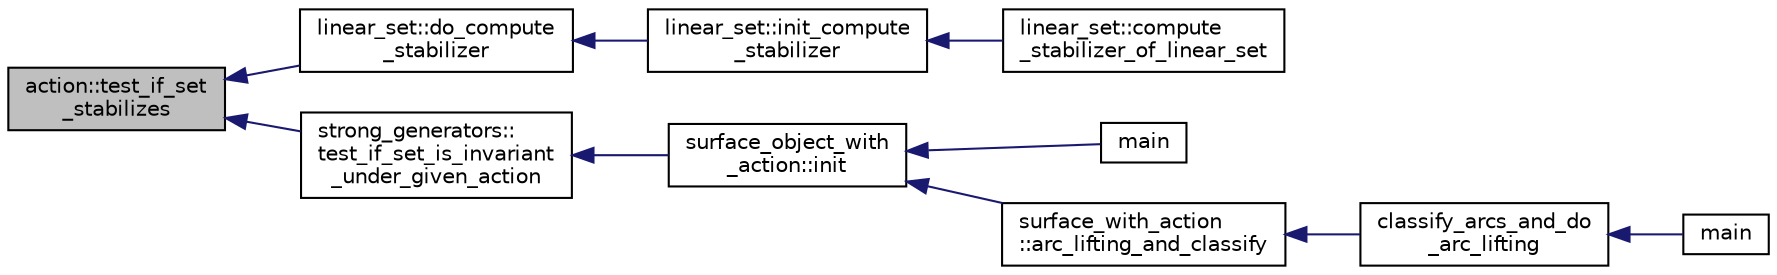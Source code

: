 digraph "action::test_if_set_stabilizes"
{
  edge [fontname="Helvetica",fontsize="10",labelfontname="Helvetica",labelfontsize="10"];
  node [fontname="Helvetica",fontsize="10",shape=record];
  rankdir="LR";
  Node35628 [label="action::test_if_set\l_stabilizes",height=0.2,width=0.4,color="black", fillcolor="grey75", style="filled", fontcolor="black"];
  Node35628 -> Node35629 [dir="back",color="midnightblue",fontsize="10",style="solid",fontname="Helvetica"];
  Node35629 [label="linear_set::do_compute\l_stabilizer",height=0.2,width=0.4,color="black", fillcolor="white", style="filled",URL="$dd/d86/classlinear__set.html#ae8f58ded28fb5370f4459cca42b7463b"];
  Node35629 -> Node35630 [dir="back",color="midnightblue",fontsize="10",style="solid",fontname="Helvetica"];
  Node35630 [label="linear_set::init_compute\l_stabilizer",height=0.2,width=0.4,color="black", fillcolor="white", style="filled",URL="$dd/d86/classlinear__set.html#a0cc3eaec1896fdc977b62e94623b055b"];
  Node35630 -> Node35631 [dir="back",color="midnightblue",fontsize="10",style="solid",fontname="Helvetica"];
  Node35631 [label="linear_set::compute\l_stabilizer_of_linear_set",height=0.2,width=0.4,color="black", fillcolor="white", style="filled",URL="$dd/d86/classlinear__set.html#a098a133edfbaae0fd347a69c50bdbee2"];
  Node35628 -> Node35632 [dir="back",color="midnightblue",fontsize="10",style="solid",fontname="Helvetica"];
  Node35632 [label="strong_generators::\ltest_if_set_is_invariant\l_under_given_action",height=0.2,width=0.4,color="black", fillcolor="white", style="filled",URL="$dc/d09/classstrong__generators.html#ac38d27cd666ff5e47ccedd819de73209"];
  Node35632 -> Node35633 [dir="back",color="midnightblue",fontsize="10",style="solid",fontname="Helvetica"];
  Node35633 [label="surface_object_with\l_action::init",height=0.2,width=0.4,color="black", fillcolor="white", style="filled",URL="$db/d28/classsurface__object__with__action.html#a65085da19618def3909b0f4bc27cba8a"];
  Node35633 -> Node35634 [dir="back",color="midnightblue",fontsize="10",style="solid",fontname="Helvetica"];
  Node35634 [label="main",height=0.2,width=0.4,color="black", fillcolor="white", style="filled",URL="$d2/dfa/create__surface__main_8_c.html#a217dbf8b442f20279ea00b898af96f52"];
  Node35633 -> Node35635 [dir="back",color="midnightblue",fontsize="10",style="solid",fontname="Helvetica"];
  Node35635 [label="surface_with_action\l::arc_lifting_and_classify",height=0.2,width=0.4,color="black", fillcolor="white", style="filled",URL="$d8/df9/classsurface__with__action.html#a62a3948f830c59e09ef94937650a07a4"];
  Node35635 -> Node35636 [dir="back",color="midnightblue",fontsize="10",style="solid",fontname="Helvetica"];
  Node35636 [label="classify_arcs_and_do\l_arc_lifting",height=0.2,width=0.4,color="black", fillcolor="white", style="filled",URL="$d6/dc3/arc__lifting__main_8_c.html#afdd7be16f16b8c71e9a72fe5f6a0b59c"];
  Node35636 -> Node35637 [dir="back",color="midnightblue",fontsize="10",style="solid",fontname="Helvetica"];
  Node35637 [label="main",height=0.2,width=0.4,color="black", fillcolor="white", style="filled",URL="$d6/dc3/arc__lifting__main_8_c.html#a217dbf8b442f20279ea00b898af96f52"];
}
